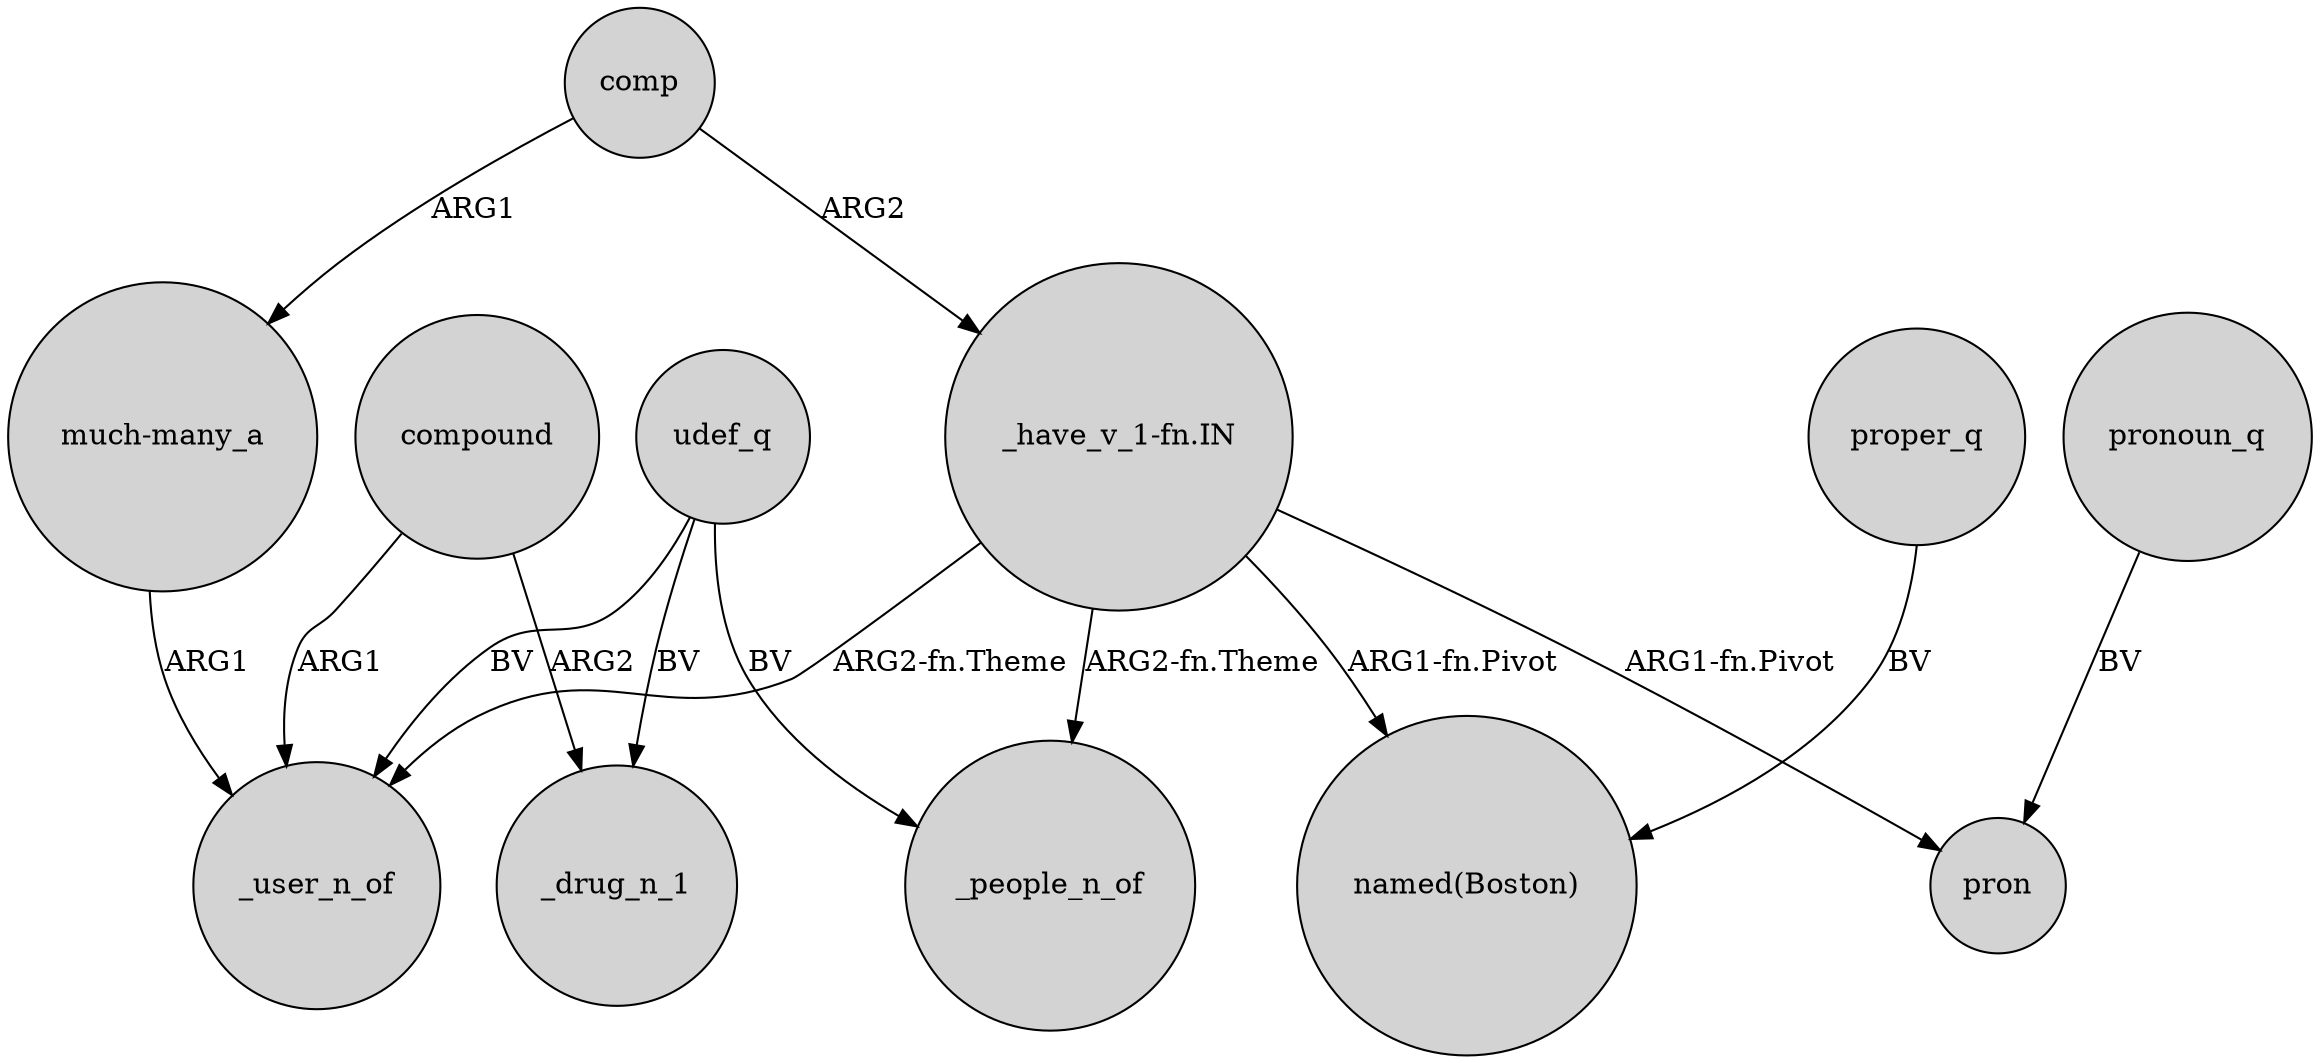 digraph {
	node [shape=circle style=filled]
	"much-many_a" -> _user_n_of [label=ARG1]
	"_have_v_1-fn.IN" -> _people_n_of [label="ARG2-fn.Theme"]
	comp -> "much-many_a" [label=ARG1]
	proper_q -> "named(Boston)" [label=BV]
	comp -> "_have_v_1-fn.IN" [label=ARG2]
	"_have_v_1-fn.IN" -> pron [label="ARG1-fn.Pivot"]
	udef_q -> _user_n_of [label=BV]
	compound -> _drug_n_1 [label=ARG2]
	udef_q -> _drug_n_1 [label=BV]
	"_have_v_1-fn.IN" -> "named(Boston)" [label="ARG1-fn.Pivot"]
	udef_q -> _people_n_of [label=BV]
	compound -> _user_n_of [label=ARG1]
	"_have_v_1-fn.IN" -> _user_n_of [label="ARG2-fn.Theme"]
	pronoun_q -> pron [label=BV]
}
